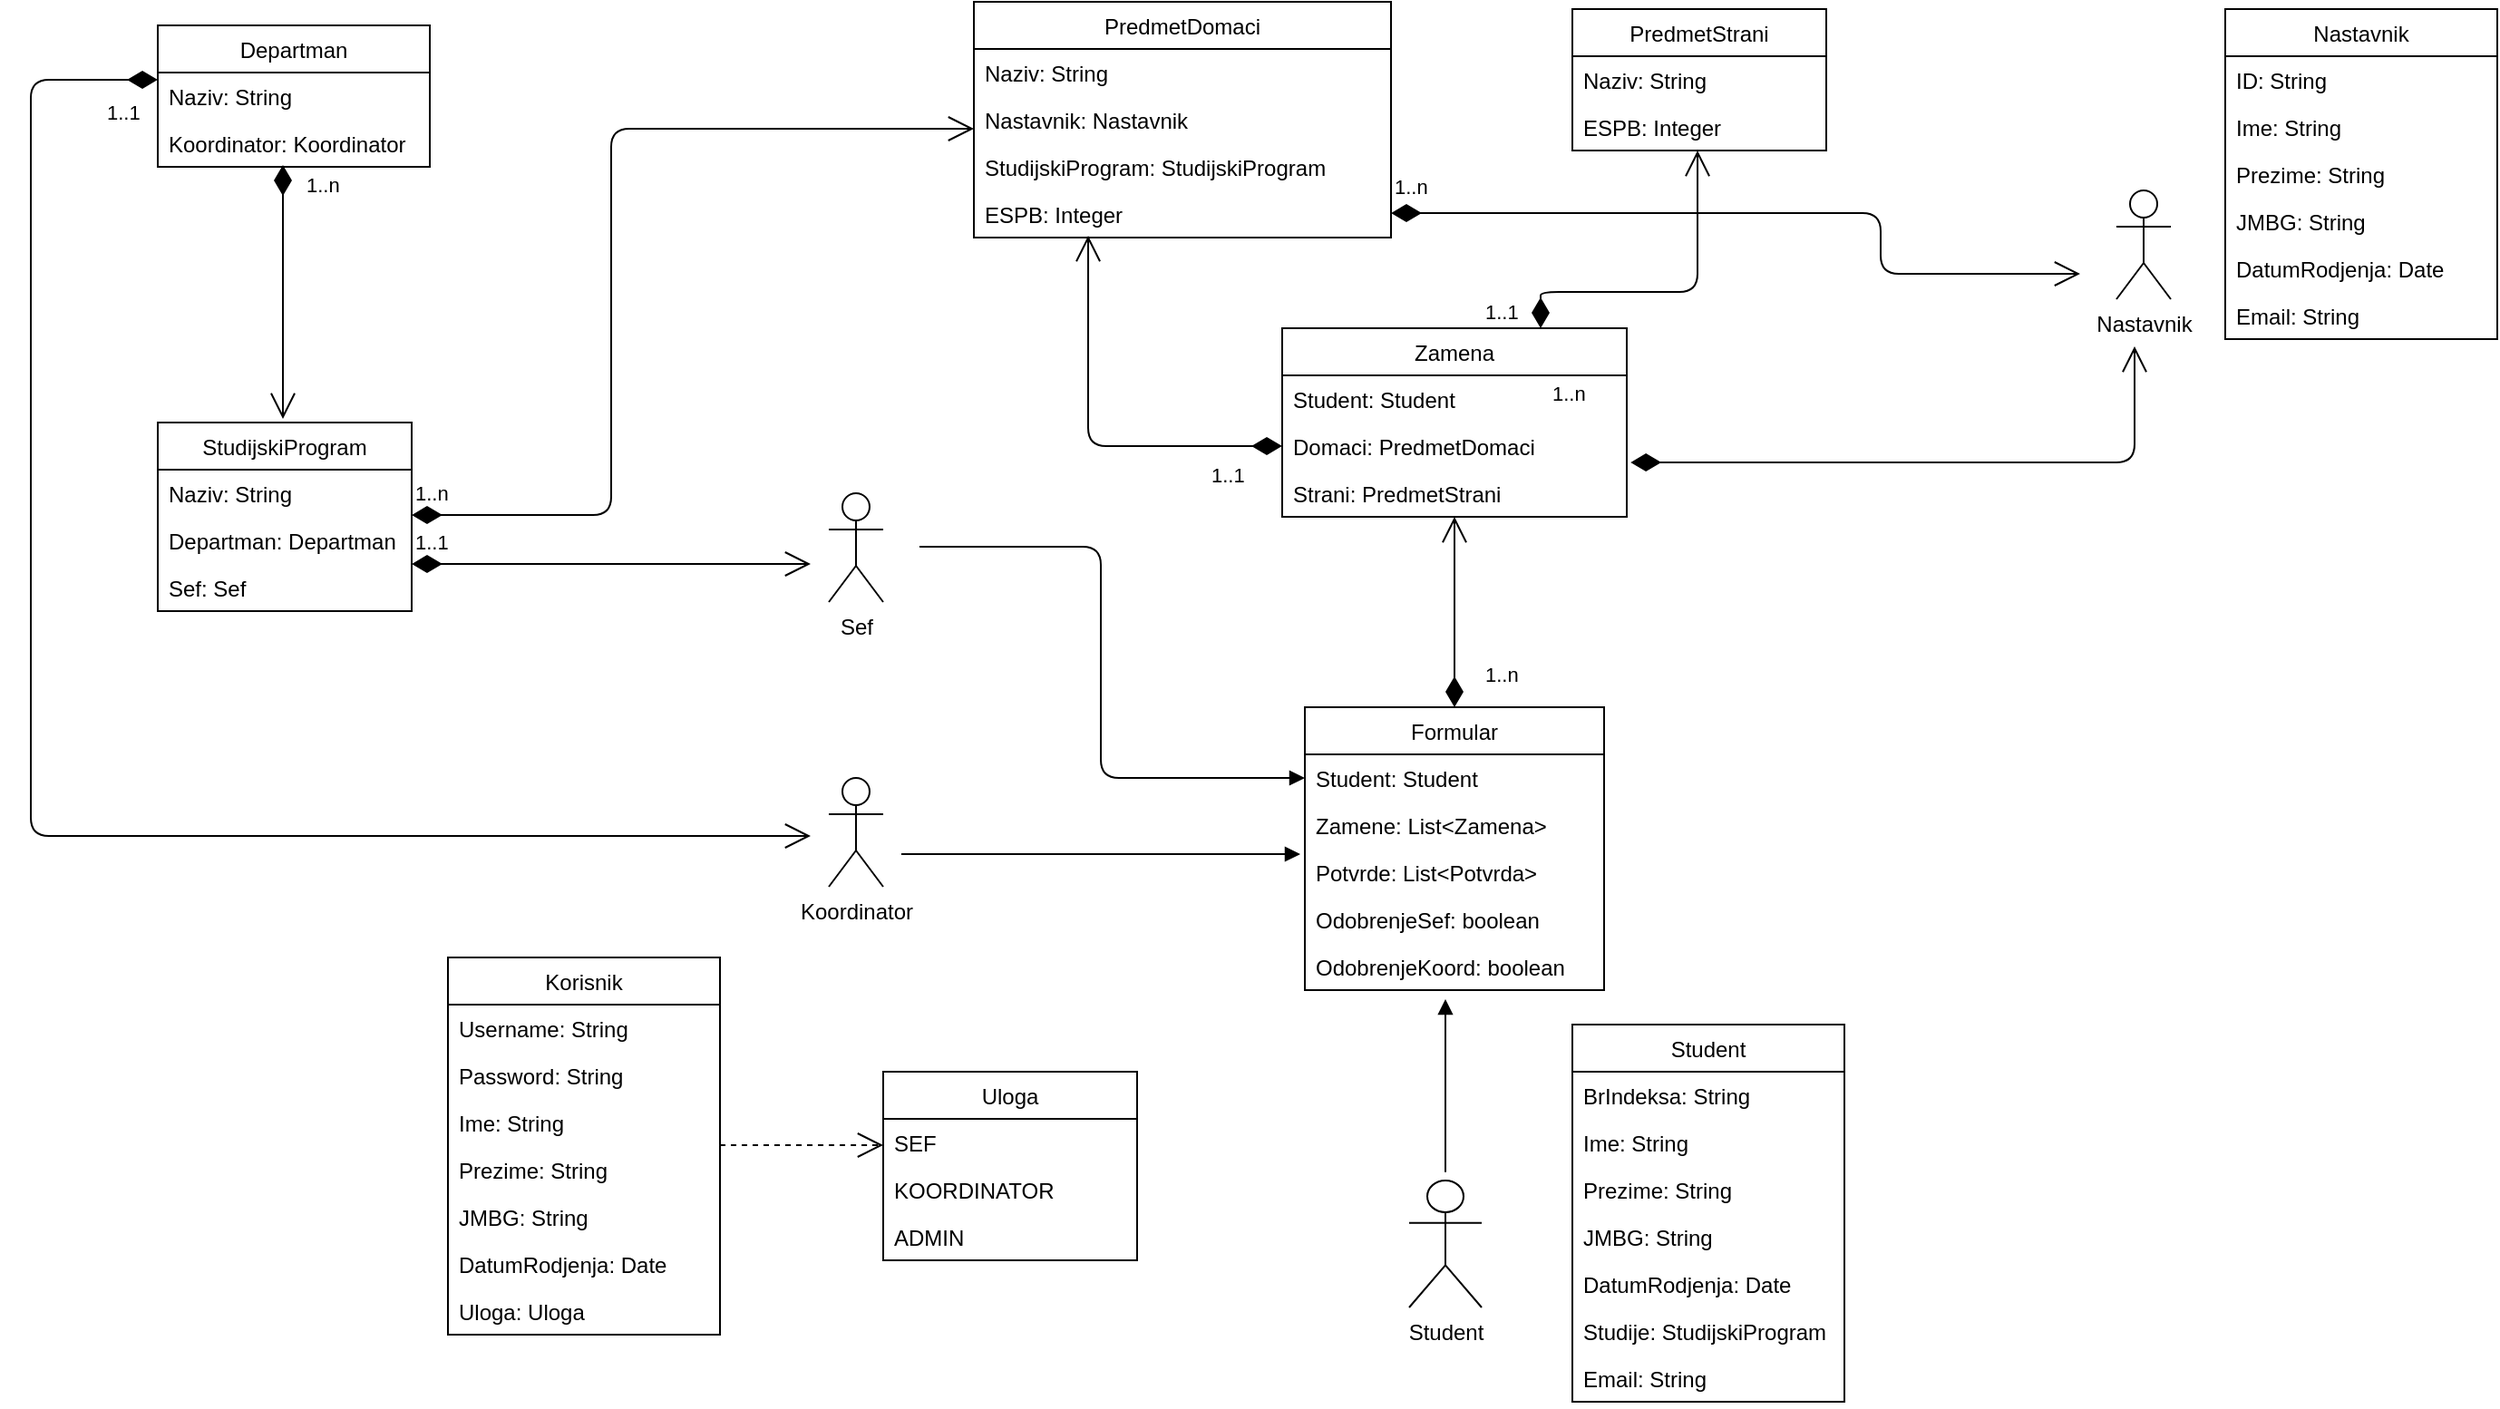 <mxfile version="12.4.3" type="device" pages="1"><diagram id="787PBiZwIdGlpxr9SqQm" name="Page-1"><mxGraphModel dx="2178" dy="749" grid="1" gridSize="10" guides="1" tooltips="1" connect="1" arrows="1" fold="1" page="1" pageScale="1" pageWidth="850" pageHeight="1100" math="0" shadow="0"><root><mxCell id="0"/><mxCell id="1" parent="0"/><mxCell id="s9mo1186LrChRDb8q95U-1" value="Student" style="shape=umlActor;verticalLabelPosition=bottom;labelBackgroundColor=#ffffff;verticalAlign=top;html=1;" parent="1" vertex="1"><mxGeometry x="240" y="660" width="40" height="70" as="geometry"/></mxCell><mxCell id="s9mo1186LrChRDb8q95U-2" value="Nastavnik" style="shape=umlActor;verticalLabelPosition=bottom;labelBackgroundColor=#ffffff;verticalAlign=top;html=1;" parent="1" vertex="1"><mxGeometry x="630" y="114" width="30" height="60" as="geometry"/></mxCell><mxCell id="s9mo1186LrChRDb8q95U-12" value="Formular" style="swimlane;fontStyle=0;childLayout=stackLayout;horizontal=1;startSize=26;fillColor=none;horizontalStack=0;resizeParent=1;resizeParentMax=0;resizeLast=0;collapsible=1;marginBottom=0;" parent="1" vertex="1"><mxGeometry x="182.5" y="399" width="165" height="156" as="geometry"/></mxCell><mxCell id="s9mo1186LrChRDb8q95U-13" value="Student: Student" style="text;strokeColor=none;fillColor=none;align=left;verticalAlign=top;spacingLeft=4;spacingRight=4;overflow=hidden;rotatable=0;points=[[0,0.5],[1,0.5]];portConstraint=eastwest;" parent="s9mo1186LrChRDb8q95U-12" vertex="1"><mxGeometry y="26" width="165" height="26" as="geometry"/></mxCell><mxCell id="s9mo1186LrChRDb8q95U-14" value="Zamene: List&lt;Zamena&gt;" style="text;strokeColor=none;fillColor=none;align=left;verticalAlign=top;spacingLeft=4;spacingRight=4;overflow=hidden;rotatable=0;points=[[0,0.5],[1,0.5]];portConstraint=eastwest;" parent="s9mo1186LrChRDb8q95U-12" vertex="1"><mxGeometry y="52" width="165" height="26" as="geometry"/></mxCell><mxCell id="s9mo1186LrChRDb8q95U-66" value="Potvrde: List&lt;Potvrda&gt;" style="text;strokeColor=none;fillColor=none;align=left;verticalAlign=top;spacingLeft=4;spacingRight=4;overflow=hidden;rotatable=0;points=[[0,0.5],[1,0.5]];portConstraint=eastwest;" parent="s9mo1186LrChRDb8q95U-12" vertex="1"><mxGeometry y="78" width="165" height="26" as="geometry"/></mxCell><mxCell id="s9mo1186LrChRDb8q95U-67" value="OdobrenjeSef: boolean" style="text;strokeColor=none;fillColor=none;align=left;verticalAlign=top;spacingLeft=4;spacingRight=4;overflow=hidden;rotatable=0;points=[[0,0.5],[1,0.5]];portConstraint=eastwest;" parent="s9mo1186LrChRDb8q95U-12" vertex="1"><mxGeometry y="104" width="165" height="26" as="geometry"/></mxCell><mxCell id="s9mo1186LrChRDb8q95U-68" value="OdobrenjeKoord: boolean" style="text;strokeColor=none;fillColor=none;align=left;verticalAlign=top;spacingLeft=4;spacingRight=4;overflow=hidden;rotatable=0;points=[[0,0.5],[1,0.5]];portConstraint=eastwest;" parent="s9mo1186LrChRDb8q95U-12" vertex="1"><mxGeometry y="130" width="165" height="26" as="geometry"/></mxCell><mxCell id="s9mo1186LrChRDb8q95U-17" value="Zamena" style="swimlane;fontStyle=0;childLayout=stackLayout;horizontal=1;startSize=26;fillColor=none;horizontalStack=0;resizeParent=1;resizeParentMax=0;resizeLast=0;collapsible=1;marginBottom=0;" parent="1" vertex="1"><mxGeometry x="170" y="190" width="190" height="104" as="geometry"/></mxCell><mxCell id="s9mo1186LrChRDb8q95U-32" value="Student: Student" style="text;strokeColor=none;fillColor=none;align=left;verticalAlign=top;spacingLeft=4;spacingRight=4;overflow=hidden;rotatable=0;points=[[0,0.5],[1,0.5]];portConstraint=eastwest;" parent="s9mo1186LrChRDb8q95U-17" vertex="1"><mxGeometry y="26" width="190" height="26" as="geometry"/></mxCell><mxCell id="s9mo1186LrChRDb8q95U-18" value="Domaci: PredmetDomaci" style="text;strokeColor=none;fillColor=none;align=left;verticalAlign=top;spacingLeft=4;spacingRight=4;overflow=hidden;rotatable=0;points=[[0,0.5],[1,0.5]];portConstraint=eastwest;" parent="s9mo1186LrChRDb8q95U-17" vertex="1"><mxGeometry y="52" width="190" height="26" as="geometry"/></mxCell><mxCell id="s9mo1186LrChRDb8q95U-19" value="Strani: PredmetStrani" style="text;strokeColor=none;fillColor=none;align=left;verticalAlign=top;spacingLeft=4;spacingRight=4;overflow=hidden;rotatable=0;points=[[0,0.5],[1,0.5]];portConstraint=eastwest;" parent="s9mo1186LrChRDb8q95U-17" vertex="1"><mxGeometry y="78" width="190" height="26" as="geometry"/></mxCell><mxCell id="s9mo1186LrChRDb8q95U-21" value="PredmetDomaci" style="swimlane;fontStyle=0;childLayout=stackLayout;horizontal=1;startSize=26;fillColor=none;horizontalStack=0;resizeParent=1;resizeParentMax=0;resizeLast=0;collapsible=1;marginBottom=0;" parent="1" vertex="1"><mxGeometry y="10" width="230" height="130" as="geometry"/></mxCell><mxCell id="s9mo1186LrChRDb8q95U-22" value="Naziv: String" style="text;strokeColor=none;fillColor=none;align=left;verticalAlign=top;spacingLeft=4;spacingRight=4;overflow=hidden;rotatable=0;points=[[0,0.5],[1,0.5]];portConstraint=eastwest;" parent="s9mo1186LrChRDb8q95U-21" vertex="1"><mxGeometry y="26" width="230" height="26" as="geometry"/></mxCell><mxCell id="s9mo1186LrChRDb8q95U-23" value="Nastavnik: Nastavnik" style="text;strokeColor=none;fillColor=none;align=left;verticalAlign=top;spacingLeft=4;spacingRight=4;overflow=hidden;rotatable=0;points=[[0,0.5],[1,0.5]];portConstraint=eastwest;" parent="s9mo1186LrChRDb8q95U-21" vertex="1"><mxGeometry y="52" width="230" height="26" as="geometry"/></mxCell><mxCell id="s9mo1186LrChRDb8q95U-42" value="StudijskiProgram: StudijskiProgram" style="text;strokeColor=none;fillColor=none;align=left;verticalAlign=top;spacingLeft=4;spacingRight=4;overflow=hidden;rotatable=0;points=[[0,0.5],[1,0.5]];portConstraint=eastwest;" parent="s9mo1186LrChRDb8q95U-21" vertex="1"><mxGeometry y="78" width="230" height="26" as="geometry"/></mxCell><mxCell id="s9mo1186LrChRDb8q95U-25" value="ESPB: Integer" style="text;strokeColor=none;fillColor=none;align=left;verticalAlign=top;spacingLeft=4;spacingRight=4;overflow=hidden;rotatable=0;points=[[0,0.5],[1,0.5]];portConstraint=eastwest;" parent="s9mo1186LrChRDb8q95U-21" vertex="1"><mxGeometry y="104" width="230" height="26" as="geometry"/></mxCell><mxCell id="s9mo1186LrChRDb8q95U-26" value="PredmetStrani" style="swimlane;fontStyle=0;childLayout=stackLayout;horizontal=1;startSize=26;fillColor=none;horizontalStack=0;resizeParent=1;resizeParentMax=0;resizeLast=0;collapsible=1;marginBottom=0;" parent="1" vertex="1"><mxGeometry x="330" y="14" width="140" height="78" as="geometry"/></mxCell><mxCell id="s9mo1186LrChRDb8q95U-27" value="Naziv: String" style="text;strokeColor=none;fillColor=none;align=left;verticalAlign=top;spacingLeft=4;spacingRight=4;overflow=hidden;rotatable=0;points=[[0,0.5],[1,0.5]];portConstraint=eastwest;" parent="s9mo1186LrChRDb8q95U-26" vertex="1"><mxGeometry y="26" width="140" height="26" as="geometry"/></mxCell><mxCell id="s9mo1186LrChRDb8q95U-28" value="ESPB: Integer" style="text;strokeColor=none;fillColor=none;align=left;verticalAlign=top;spacingLeft=4;spacingRight=4;overflow=hidden;rotatable=0;points=[[0,0.5],[1,0.5]];portConstraint=eastwest;" parent="s9mo1186LrChRDb8q95U-26" vertex="1"><mxGeometry y="52" width="140" height="26" as="geometry"/></mxCell><mxCell id="s9mo1186LrChRDb8q95U-36" value="1..n" style="endArrow=open;html=1;endSize=12;startArrow=diamondThin;startSize=14;startFill=1;edgeStyle=orthogonalEdgeStyle;align=left;verticalAlign=bottom;exitX=0.5;exitY=0;exitDx=0;exitDy=0;" parent="1" source="s9mo1186LrChRDb8q95U-12" edge="1"><mxGeometry x="-0.829" y="-15" relative="1" as="geometry"><mxPoint x="340" y="360" as="sourcePoint"/><mxPoint x="265" y="294" as="targetPoint"/><mxPoint as="offset"/></mxGeometry></mxCell><mxCell id="s9mo1186LrChRDb8q95U-39" value="1..1" style="endArrow=open;html=1;endSize=12;startArrow=diamondThin;startSize=14;startFill=1;edgeStyle=orthogonalEdgeStyle;align=left;verticalAlign=bottom;exitX=0.75;exitY=0;exitDx=0;exitDy=0;entryX=0.493;entryY=1;entryDx=0;entryDy=0;entryPerimeter=0;" parent="1" source="s9mo1186LrChRDb8q95U-17" target="s9mo1186LrChRDb8q95U-28" edge="1"><mxGeometry x="-0.783" y="-39" relative="1" as="geometry"><mxPoint x="330" y="170" as="sourcePoint"/><mxPoint x="490" y="170" as="targetPoint"/><Array as="points"><mxPoint x="313" y="170"/><mxPoint x="399" y="170"/></Array><mxPoint x="-33" y="-19" as="offset"/></mxGeometry></mxCell><mxCell id="s9mo1186LrChRDb8q95U-43" value="1..1" style="endArrow=open;html=1;endSize=12;startArrow=diamondThin;startSize=14;startFill=1;edgeStyle=orthogonalEdgeStyle;align=left;verticalAlign=bottom;exitX=0;exitY=0.5;exitDx=0;exitDy=0;entryX=0.274;entryY=0.962;entryDx=0;entryDy=0;entryPerimeter=0;" parent="1" source="s9mo1186LrChRDb8q95U-18" target="s9mo1186LrChRDb8q95U-25" edge="1"><mxGeometry x="-0.628" y="25" relative="1" as="geometry"><mxPoint x="170" y="690" as="sourcePoint"/><mxPoint x="60" y="150" as="targetPoint"/><Array as="points"><mxPoint x="63" y="255"/></Array><mxPoint as="offset"/></mxGeometry></mxCell><mxCell id="s9mo1186LrChRDb8q95U-46" value="" style="endArrow=block;endFill=1;html=1;edgeStyle=orthogonalEdgeStyle;align=left;verticalAlign=top;" parent="1" edge="1"><mxGeometry x="-1" relative="1" as="geometry"><mxPoint x="260" y="630" as="sourcePoint"/><mxPoint x="260" y="560" as="targetPoint"/><Array as="points"><mxPoint x="260" y="660"/><mxPoint x="260" y="660"/></Array></mxGeometry></mxCell><mxCell id="s9mo1186LrChRDb8q95U-48" value="Koordinator" style="shape=umlActor;verticalLabelPosition=bottom;labelBackgroundColor=#ffffff;verticalAlign=top;html=1;" parent="1" vertex="1"><mxGeometry x="-80" y="438" width="30" height="60" as="geometry"/></mxCell><mxCell id="s9mo1186LrChRDb8q95U-51" value="Sef" style="shape=umlActor;verticalLabelPosition=bottom;labelBackgroundColor=#ffffff;verticalAlign=top;html=1;" parent="1" vertex="1"><mxGeometry x="-80" y="281" width="30" height="60" as="geometry"/></mxCell><mxCell id="s9mo1186LrChRDb8q95U-54" value="1..n" style="endArrow=open;html=1;endSize=12;startArrow=diamondThin;startSize=14;startFill=1;edgeStyle=orthogonalEdgeStyle;align=left;verticalAlign=bottom;" parent="1" edge="1"><mxGeometry x="-1" y="7" relative="1" as="geometry"><mxPoint x="230" y="126.5" as="sourcePoint"/><mxPoint x="610" y="160" as="targetPoint"/><Array as="points"><mxPoint x="500" y="127"/><mxPoint x="500" y="160"/></Array><mxPoint y="1" as="offset"/></mxGeometry></mxCell><mxCell id="s9mo1186LrChRDb8q95U-69" value="1..n" style="endArrow=open;html=1;endSize=12;startArrow=diamondThin;startSize=14;startFill=1;edgeStyle=orthogonalEdgeStyle;align=left;verticalAlign=bottom;exitX=1.011;exitY=0.846;exitDx=0;exitDy=0;exitPerimeter=0;" parent="1" edge="1" source="s9mo1186LrChRDb8q95U-18"><mxGeometry x="0.797" y="323" relative="1" as="geometry"><mxPoint x="433" y="274" as="sourcePoint"/><mxPoint x="640" y="200" as="targetPoint"/><Array as="points"><mxPoint x="640" y="264"/><mxPoint x="640" y="210"/></Array><mxPoint as="offset"/></mxGeometry></mxCell><mxCell id="s9mo1186LrChRDb8q95U-71" value="" style="endArrow=block;endFill=1;html=1;edgeStyle=orthogonalEdgeStyle;align=left;verticalAlign=top;entryX=0;entryY=0.5;entryDx=0;entryDy=0;" parent="1" target="s9mo1186LrChRDb8q95U-13" edge="1"><mxGeometry x="-1" relative="1" as="geometry"><mxPoint x="-30" y="310.5" as="sourcePoint"/><mxPoint x="130" y="310.5" as="targetPoint"/><Array as="points"><mxPoint x="70" y="311"/><mxPoint x="70" y="438"/></Array></mxGeometry></mxCell><mxCell id="s9mo1186LrChRDb8q95U-72" value="" style="resizable=0;html=1;align=left;verticalAlign=bottom;labelBackgroundColor=#ffffff;fontSize=10;" parent="s9mo1186LrChRDb8q95U-71" connectable="0" vertex="1"><mxGeometry x="-1" relative="1" as="geometry"/></mxCell><mxCell id="s9mo1186LrChRDb8q95U-73" value="" style="endArrow=block;endFill=1;html=1;edgeStyle=orthogonalEdgeStyle;align=left;verticalAlign=top;" parent="1" edge="1"><mxGeometry x="-1" relative="1" as="geometry"><mxPoint x="-40" y="480" as="sourcePoint"/><mxPoint x="180" y="480" as="targetPoint"/></mxGeometry></mxCell><mxCell id="s9mo1186LrChRDb8q95U-74" value="" style="resizable=0;html=1;align=left;verticalAlign=bottom;labelBackgroundColor=#ffffff;fontSize=10;" parent="s9mo1186LrChRDb8q95U-73" connectable="0" vertex="1"><mxGeometry x="-1" relative="1" as="geometry"/></mxCell><mxCell id="s9mo1186LrChRDb8q95U-75" value="Departman" style="swimlane;fontStyle=0;childLayout=stackLayout;horizontal=1;startSize=26;fillColor=none;horizontalStack=0;resizeParent=1;resizeParentMax=0;resizeLast=0;collapsible=1;marginBottom=0;" parent="1" vertex="1"><mxGeometry x="-450" y="23" width="150" height="78" as="geometry"/></mxCell><mxCell id="s9mo1186LrChRDb8q95U-76" value="Naziv: String" style="text;strokeColor=none;fillColor=none;align=left;verticalAlign=top;spacingLeft=4;spacingRight=4;overflow=hidden;rotatable=0;points=[[0,0.5],[1,0.5]];portConstraint=eastwest;" parent="s9mo1186LrChRDb8q95U-75" vertex="1"><mxGeometry y="26" width="150" height="26" as="geometry"/></mxCell><mxCell id="s9mo1186LrChRDb8q95U-77" value="Koordinator: Koordinator" style="text;strokeColor=none;fillColor=none;align=left;verticalAlign=top;spacingLeft=4;spacingRight=4;overflow=hidden;rotatable=0;points=[[0,0.5],[1,0.5]];portConstraint=eastwest;" parent="s9mo1186LrChRDb8q95U-75" vertex="1"><mxGeometry y="52" width="150" height="26" as="geometry"/></mxCell><mxCell id="s9mo1186LrChRDb8q95U-79" value="StudijskiProgram" style="swimlane;fontStyle=0;childLayout=stackLayout;horizontal=1;startSize=26;fillColor=none;horizontalStack=0;resizeParent=1;resizeParentMax=0;resizeLast=0;collapsible=1;marginBottom=0;" parent="1" vertex="1"><mxGeometry x="-450" y="242" width="140" height="104" as="geometry"/></mxCell><mxCell id="s9mo1186LrChRDb8q95U-80" value="Naziv: String" style="text;strokeColor=none;fillColor=none;align=left;verticalAlign=top;spacingLeft=4;spacingRight=4;overflow=hidden;rotatable=0;points=[[0,0.5],[1,0.5]];portConstraint=eastwest;" parent="s9mo1186LrChRDb8q95U-79" vertex="1"><mxGeometry y="26" width="140" height="26" as="geometry"/></mxCell><mxCell id="s9mo1186LrChRDb8q95U-81" value="Departman: Departman" style="text;strokeColor=none;fillColor=none;align=left;verticalAlign=top;spacingLeft=4;spacingRight=4;overflow=hidden;rotatable=0;points=[[0,0.5],[1,0.5]];portConstraint=eastwest;" parent="s9mo1186LrChRDb8q95U-79" vertex="1"><mxGeometry y="52" width="140" height="26" as="geometry"/></mxCell><mxCell id="s9mo1186LrChRDb8q95U-82" value="Sef: Sef" style="text;strokeColor=none;fillColor=none;align=left;verticalAlign=top;spacingLeft=4;spacingRight=4;overflow=hidden;rotatable=0;points=[[0,0.5],[1,0.5]];portConstraint=eastwest;" parent="s9mo1186LrChRDb8q95U-79" vertex="1"><mxGeometry y="78" width="140" height="26" as="geometry"/></mxCell><mxCell id="s9mo1186LrChRDb8q95U-83" value="1..n" style="endArrow=open;html=1;endSize=12;startArrow=diamondThin;startSize=14;startFill=1;edgeStyle=orthogonalEdgeStyle;align=left;verticalAlign=bottom;" parent="1" edge="1"><mxGeometry x="-0.714" y="11" relative="1" as="geometry"><mxPoint x="-381" y="100" as="sourcePoint"/><mxPoint x="-381" y="240" as="targetPoint"/><mxPoint as="offset"/></mxGeometry></mxCell><mxCell id="s9mo1186LrChRDb8q95U-84" value="1..n" style="endArrow=open;html=1;endSize=12;startArrow=diamondThin;startSize=14;startFill=1;edgeStyle=orthogonalEdgeStyle;align=left;verticalAlign=bottom;" parent="1" edge="1"><mxGeometry x="-1" y="3" relative="1" as="geometry"><mxPoint x="-310" y="293" as="sourcePoint"/><mxPoint y="80" as="targetPoint"/><Array as="points"><mxPoint x="-200" y="293"/><mxPoint x="-200" y="80"/></Array></mxGeometry></mxCell><mxCell id="s9mo1186LrChRDb8q95U-85" value="1..1" style="endArrow=open;html=1;endSize=12;startArrow=diamondThin;startSize=14;startFill=1;edgeStyle=orthogonalEdgeStyle;align=left;verticalAlign=bottom;" parent="1" edge="1"><mxGeometry x="-0.788" y="40" relative="1" as="geometry"><mxPoint x="-450" y="53" as="sourcePoint"/><mxPoint x="-90" y="470" as="targetPoint"/><Array as="points"><mxPoint x="-520" y="53"/><mxPoint x="-520" y="470"/></Array><mxPoint as="offset"/></mxGeometry></mxCell><mxCell id="s9mo1186LrChRDb8q95U-86" value="1..1" style="endArrow=open;html=1;endSize=12;startArrow=diamondThin;startSize=14;startFill=1;edgeStyle=orthogonalEdgeStyle;align=left;verticalAlign=bottom;" parent="1" edge="1"><mxGeometry x="-1" y="3" relative="1" as="geometry"><mxPoint x="-310" y="320" as="sourcePoint"/><mxPoint x="-90" y="320" as="targetPoint"/></mxGeometry></mxCell><mxCell id="s9mo1186LrChRDb8q95U-88" value="Student" style="swimlane;fontStyle=0;childLayout=stackLayout;horizontal=1;startSize=26;fillColor=none;horizontalStack=0;resizeParent=1;resizeParentMax=0;resizeLast=0;collapsible=1;marginBottom=0;" parent="1" vertex="1"><mxGeometry x="330" y="574" width="150" height="208" as="geometry"/></mxCell><mxCell id="s9mo1186LrChRDb8q95U-89" value="BrIndeksa: String" style="text;strokeColor=none;fillColor=none;align=left;verticalAlign=top;spacingLeft=4;spacingRight=4;overflow=hidden;rotatable=0;points=[[0,0.5],[1,0.5]];portConstraint=eastwest;" parent="s9mo1186LrChRDb8q95U-88" vertex="1"><mxGeometry y="26" width="150" height="26" as="geometry"/></mxCell><mxCell id="s9mo1186LrChRDb8q95U-90" value="Ime: String" style="text;strokeColor=none;fillColor=none;align=left;verticalAlign=top;spacingLeft=4;spacingRight=4;overflow=hidden;rotatable=0;points=[[0,0.5],[1,0.5]];portConstraint=eastwest;" parent="s9mo1186LrChRDb8q95U-88" vertex="1"><mxGeometry y="52" width="150" height="26" as="geometry"/></mxCell><mxCell id="s9mo1186LrChRDb8q95U-91" value="Prezime: String" style="text;strokeColor=none;fillColor=none;align=left;verticalAlign=top;spacingLeft=4;spacingRight=4;overflow=hidden;rotatable=0;points=[[0,0.5],[1,0.5]];portConstraint=eastwest;" parent="s9mo1186LrChRDb8q95U-88" vertex="1"><mxGeometry y="78" width="150" height="26" as="geometry"/></mxCell><mxCell id="s9mo1186LrChRDb8q95U-92" value="JMBG: String" style="text;strokeColor=none;fillColor=none;align=left;verticalAlign=top;spacingLeft=4;spacingRight=4;overflow=hidden;rotatable=0;points=[[0,0.5],[1,0.5]];portConstraint=eastwest;" parent="s9mo1186LrChRDb8q95U-88" vertex="1"><mxGeometry y="104" width="150" height="26" as="geometry"/></mxCell><mxCell id="s9mo1186LrChRDb8q95U-93" value="DatumRodjenja: Date" style="text;strokeColor=none;fillColor=none;align=left;verticalAlign=top;spacingLeft=4;spacingRight=4;overflow=hidden;rotatable=0;points=[[0,0.5],[1,0.5]];portConstraint=eastwest;" parent="s9mo1186LrChRDb8q95U-88" vertex="1"><mxGeometry y="130" width="150" height="26" as="geometry"/></mxCell><mxCell id="s9mo1186LrChRDb8q95U-94" value="Studije: StudijskiProgram" style="text;strokeColor=none;fillColor=none;align=left;verticalAlign=top;spacingLeft=4;spacingRight=4;overflow=hidden;rotatable=0;points=[[0,0.5],[1,0.5]];portConstraint=eastwest;" parent="s9mo1186LrChRDb8q95U-88" vertex="1"><mxGeometry y="156" width="150" height="26" as="geometry"/></mxCell><mxCell id="AoxbLfdpnzo8ttookTlh-3" value="Email: String" style="text;strokeColor=none;fillColor=none;align=left;verticalAlign=top;spacingLeft=4;spacingRight=4;overflow=hidden;rotatable=0;points=[[0,0.5],[1,0.5]];portConstraint=eastwest;" parent="s9mo1186LrChRDb8q95U-88" vertex="1"><mxGeometry y="182" width="150" height="26" as="geometry"/></mxCell><mxCell id="s9mo1186LrChRDb8q95U-99" value="Nastavnik" style="swimlane;fontStyle=0;childLayout=stackLayout;horizontal=1;startSize=26;fillColor=none;horizontalStack=0;resizeParent=1;resizeParentMax=0;resizeLast=0;collapsible=1;marginBottom=0;" parent="1" vertex="1"><mxGeometry x="690" y="14" width="150" height="182" as="geometry"/></mxCell><mxCell id="s9mo1186LrChRDb8q95U-100" value="ID: String" style="text;strokeColor=none;fillColor=none;align=left;verticalAlign=top;spacingLeft=4;spacingRight=4;overflow=hidden;rotatable=0;points=[[0,0.5],[1,0.5]];portConstraint=eastwest;" parent="s9mo1186LrChRDb8q95U-99" vertex="1"><mxGeometry y="26" width="150" height="26" as="geometry"/></mxCell><mxCell id="s9mo1186LrChRDb8q95U-101" value="Ime: String" style="text;strokeColor=none;fillColor=none;align=left;verticalAlign=top;spacingLeft=4;spacingRight=4;overflow=hidden;rotatable=0;points=[[0,0.5],[1,0.5]];portConstraint=eastwest;" parent="s9mo1186LrChRDb8q95U-99" vertex="1"><mxGeometry y="52" width="150" height="26" as="geometry"/></mxCell><mxCell id="s9mo1186LrChRDb8q95U-102" value="Prezime: String" style="text;strokeColor=none;fillColor=none;align=left;verticalAlign=top;spacingLeft=4;spacingRight=4;overflow=hidden;rotatable=0;points=[[0,0.5],[1,0.5]];portConstraint=eastwest;" parent="s9mo1186LrChRDb8q95U-99" vertex="1"><mxGeometry y="78" width="150" height="26" as="geometry"/></mxCell><mxCell id="s9mo1186LrChRDb8q95U-103" value="JMBG: String" style="text;strokeColor=none;fillColor=none;align=left;verticalAlign=top;spacingLeft=4;spacingRight=4;overflow=hidden;rotatable=0;points=[[0,0.5],[1,0.5]];portConstraint=eastwest;" parent="s9mo1186LrChRDb8q95U-99" vertex="1"><mxGeometry y="104" width="150" height="26" as="geometry"/></mxCell><mxCell id="s9mo1186LrChRDb8q95U-104" value="DatumRodjenja: Date" style="text;strokeColor=none;fillColor=none;align=left;verticalAlign=top;spacingLeft=4;spacingRight=4;overflow=hidden;rotatable=0;points=[[0,0.5],[1,0.5]];portConstraint=eastwest;" parent="s9mo1186LrChRDb8q95U-99" vertex="1"><mxGeometry y="130" width="150" height="26" as="geometry"/></mxCell><mxCell id="AoxbLfdpnzo8ttookTlh-2" value="Email: String" style="text;strokeColor=none;fillColor=none;align=left;verticalAlign=top;spacingLeft=4;spacingRight=4;overflow=hidden;rotatable=0;points=[[0,0.5],[1,0.5]];portConstraint=eastwest;" parent="s9mo1186LrChRDb8q95U-99" vertex="1"><mxGeometry y="156" width="150" height="26" as="geometry"/></mxCell><mxCell id="s9mo1186LrChRDb8q95U-115" value="Korisnik" style="swimlane;fontStyle=0;childLayout=stackLayout;horizontal=1;startSize=26;fillColor=none;horizontalStack=0;resizeParent=1;resizeParentMax=0;resizeLast=0;collapsible=1;marginBottom=0;" parent="1" vertex="1"><mxGeometry x="-290" y="537" width="150" height="208" as="geometry"/></mxCell><mxCell id="s9mo1186LrChRDb8q95U-116" value="Username: String" style="text;strokeColor=none;fillColor=none;align=left;verticalAlign=top;spacingLeft=4;spacingRight=4;overflow=hidden;rotatable=0;points=[[0,0.5],[1,0.5]];portConstraint=eastwest;" parent="s9mo1186LrChRDb8q95U-115" vertex="1"><mxGeometry y="26" width="150" height="26" as="geometry"/></mxCell><mxCell id="s9mo1186LrChRDb8q95U-122" value="Password: String" style="text;strokeColor=none;fillColor=none;align=left;verticalAlign=top;spacingLeft=4;spacingRight=4;overflow=hidden;rotatable=0;points=[[0,0.5],[1,0.5]];portConstraint=eastwest;" parent="s9mo1186LrChRDb8q95U-115" vertex="1"><mxGeometry y="52" width="150" height="26" as="geometry"/></mxCell><mxCell id="s9mo1186LrChRDb8q95U-117" value="Ime: String" style="text;strokeColor=none;fillColor=none;align=left;verticalAlign=top;spacingLeft=4;spacingRight=4;overflow=hidden;rotatable=0;points=[[0,0.5],[1,0.5]];portConstraint=eastwest;" parent="s9mo1186LrChRDb8q95U-115" vertex="1"><mxGeometry y="78" width="150" height="26" as="geometry"/></mxCell><mxCell id="s9mo1186LrChRDb8q95U-118" value="Prezime: String" style="text;strokeColor=none;fillColor=none;align=left;verticalAlign=top;spacingLeft=4;spacingRight=4;overflow=hidden;rotatable=0;points=[[0,0.5],[1,0.5]];portConstraint=eastwest;" parent="s9mo1186LrChRDb8q95U-115" vertex="1"><mxGeometry y="104" width="150" height="26" as="geometry"/></mxCell><mxCell id="s9mo1186LrChRDb8q95U-119" value="JMBG: String" style="text;strokeColor=none;fillColor=none;align=left;verticalAlign=top;spacingLeft=4;spacingRight=4;overflow=hidden;rotatable=0;points=[[0,0.5],[1,0.5]];portConstraint=eastwest;" parent="s9mo1186LrChRDb8q95U-115" vertex="1"><mxGeometry y="130" width="150" height="26" as="geometry"/></mxCell><mxCell id="s9mo1186LrChRDb8q95U-120" value="DatumRodjenja: Date" style="text;strokeColor=none;fillColor=none;align=left;verticalAlign=top;spacingLeft=4;spacingRight=4;overflow=hidden;rotatable=0;points=[[0,0.5],[1,0.5]];portConstraint=eastwest;" parent="s9mo1186LrChRDb8q95U-115" vertex="1"><mxGeometry y="156" width="150" height="26" as="geometry"/></mxCell><mxCell id="s9mo1186LrChRDb8q95U-123" value="Uloga: Uloga" style="text;strokeColor=none;fillColor=none;align=left;verticalAlign=top;spacingLeft=4;spacingRight=4;overflow=hidden;rotatable=0;points=[[0,0.5],[1,0.5]];portConstraint=eastwest;" parent="s9mo1186LrChRDb8q95U-115" vertex="1"><mxGeometry y="182" width="150" height="26" as="geometry"/></mxCell><mxCell id="s9mo1186LrChRDb8q95U-124" value="Uloga" style="swimlane;fontStyle=0;childLayout=stackLayout;horizontal=1;startSize=26;fillColor=none;horizontalStack=0;resizeParent=1;resizeParentMax=0;resizeLast=0;collapsible=1;marginBottom=0;" parent="1" vertex="1"><mxGeometry x="-50" y="600" width="140" height="104" as="geometry"/></mxCell><mxCell id="s9mo1186LrChRDb8q95U-125" value="SEF" style="text;strokeColor=none;fillColor=none;align=left;verticalAlign=top;spacingLeft=4;spacingRight=4;overflow=hidden;rotatable=0;points=[[0,0.5],[1,0.5]];portConstraint=eastwest;" parent="s9mo1186LrChRDb8q95U-124" vertex="1"><mxGeometry y="26" width="140" height="26" as="geometry"/></mxCell><mxCell id="s9mo1186LrChRDb8q95U-126" value="KOORDINATOR" style="text;strokeColor=none;fillColor=none;align=left;verticalAlign=top;spacingLeft=4;spacingRight=4;overflow=hidden;rotatable=0;points=[[0,0.5],[1,0.5]];portConstraint=eastwest;" parent="s9mo1186LrChRDb8q95U-124" vertex="1"><mxGeometry y="52" width="140" height="26" as="geometry"/></mxCell><mxCell id="AoxbLfdpnzo8ttookTlh-1" value="ADMIN" style="text;strokeColor=none;fillColor=none;align=left;verticalAlign=top;spacingLeft=4;spacingRight=4;overflow=hidden;rotatable=0;points=[[0,0.5],[1,0.5]];portConstraint=eastwest;" parent="s9mo1186LrChRDb8q95U-124" vertex="1"><mxGeometry y="78" width="140" height="26" as="geometry"/></mxCell><mxCell id="s9mo1186LrChRDb8q95U-128" value="" style="endArrow=open;endSize=12;dashed=1;html=1;" parent="1" edge="1"><mxGeometry width="160" relative="1" as="geometry"><mxPoint x="-140" y="640.5" as="sourcePoint"/><mxPoint x="-50" y="640.5" as="targetPoint"/><Array as="points"><mxPoint x="-60" y="640.5"/></Array></mxGeometry></mxCell></root></mxGraphModel></diagram></mxfile>